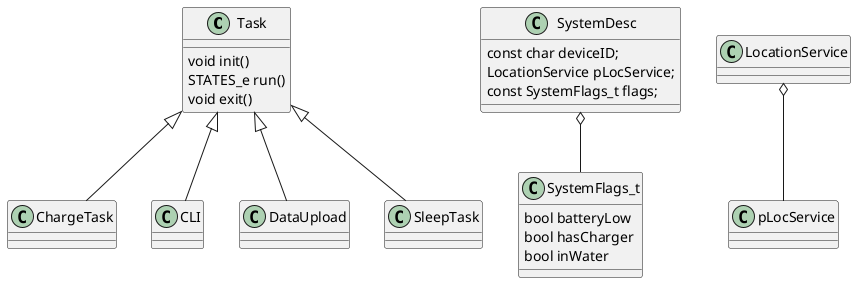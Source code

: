 @startuml
class Task {
    void init()
    STATES_e run()
    void exit()
}
class ChargeTask extends Task
class CLI extends Task
class DataUpload extends Task
class SleepTask extends Task

class SystemDesc{
    const char deviceID;
    LocationService pLocService;
    const SystemFlags_t flags;
}
class SystemFlags_t{
    bool batteryLow
    bool hasCharger
    bool inWater
}
LocationService o-- pLocService
SystemDesc o-- SystemFlags_t
@enduml